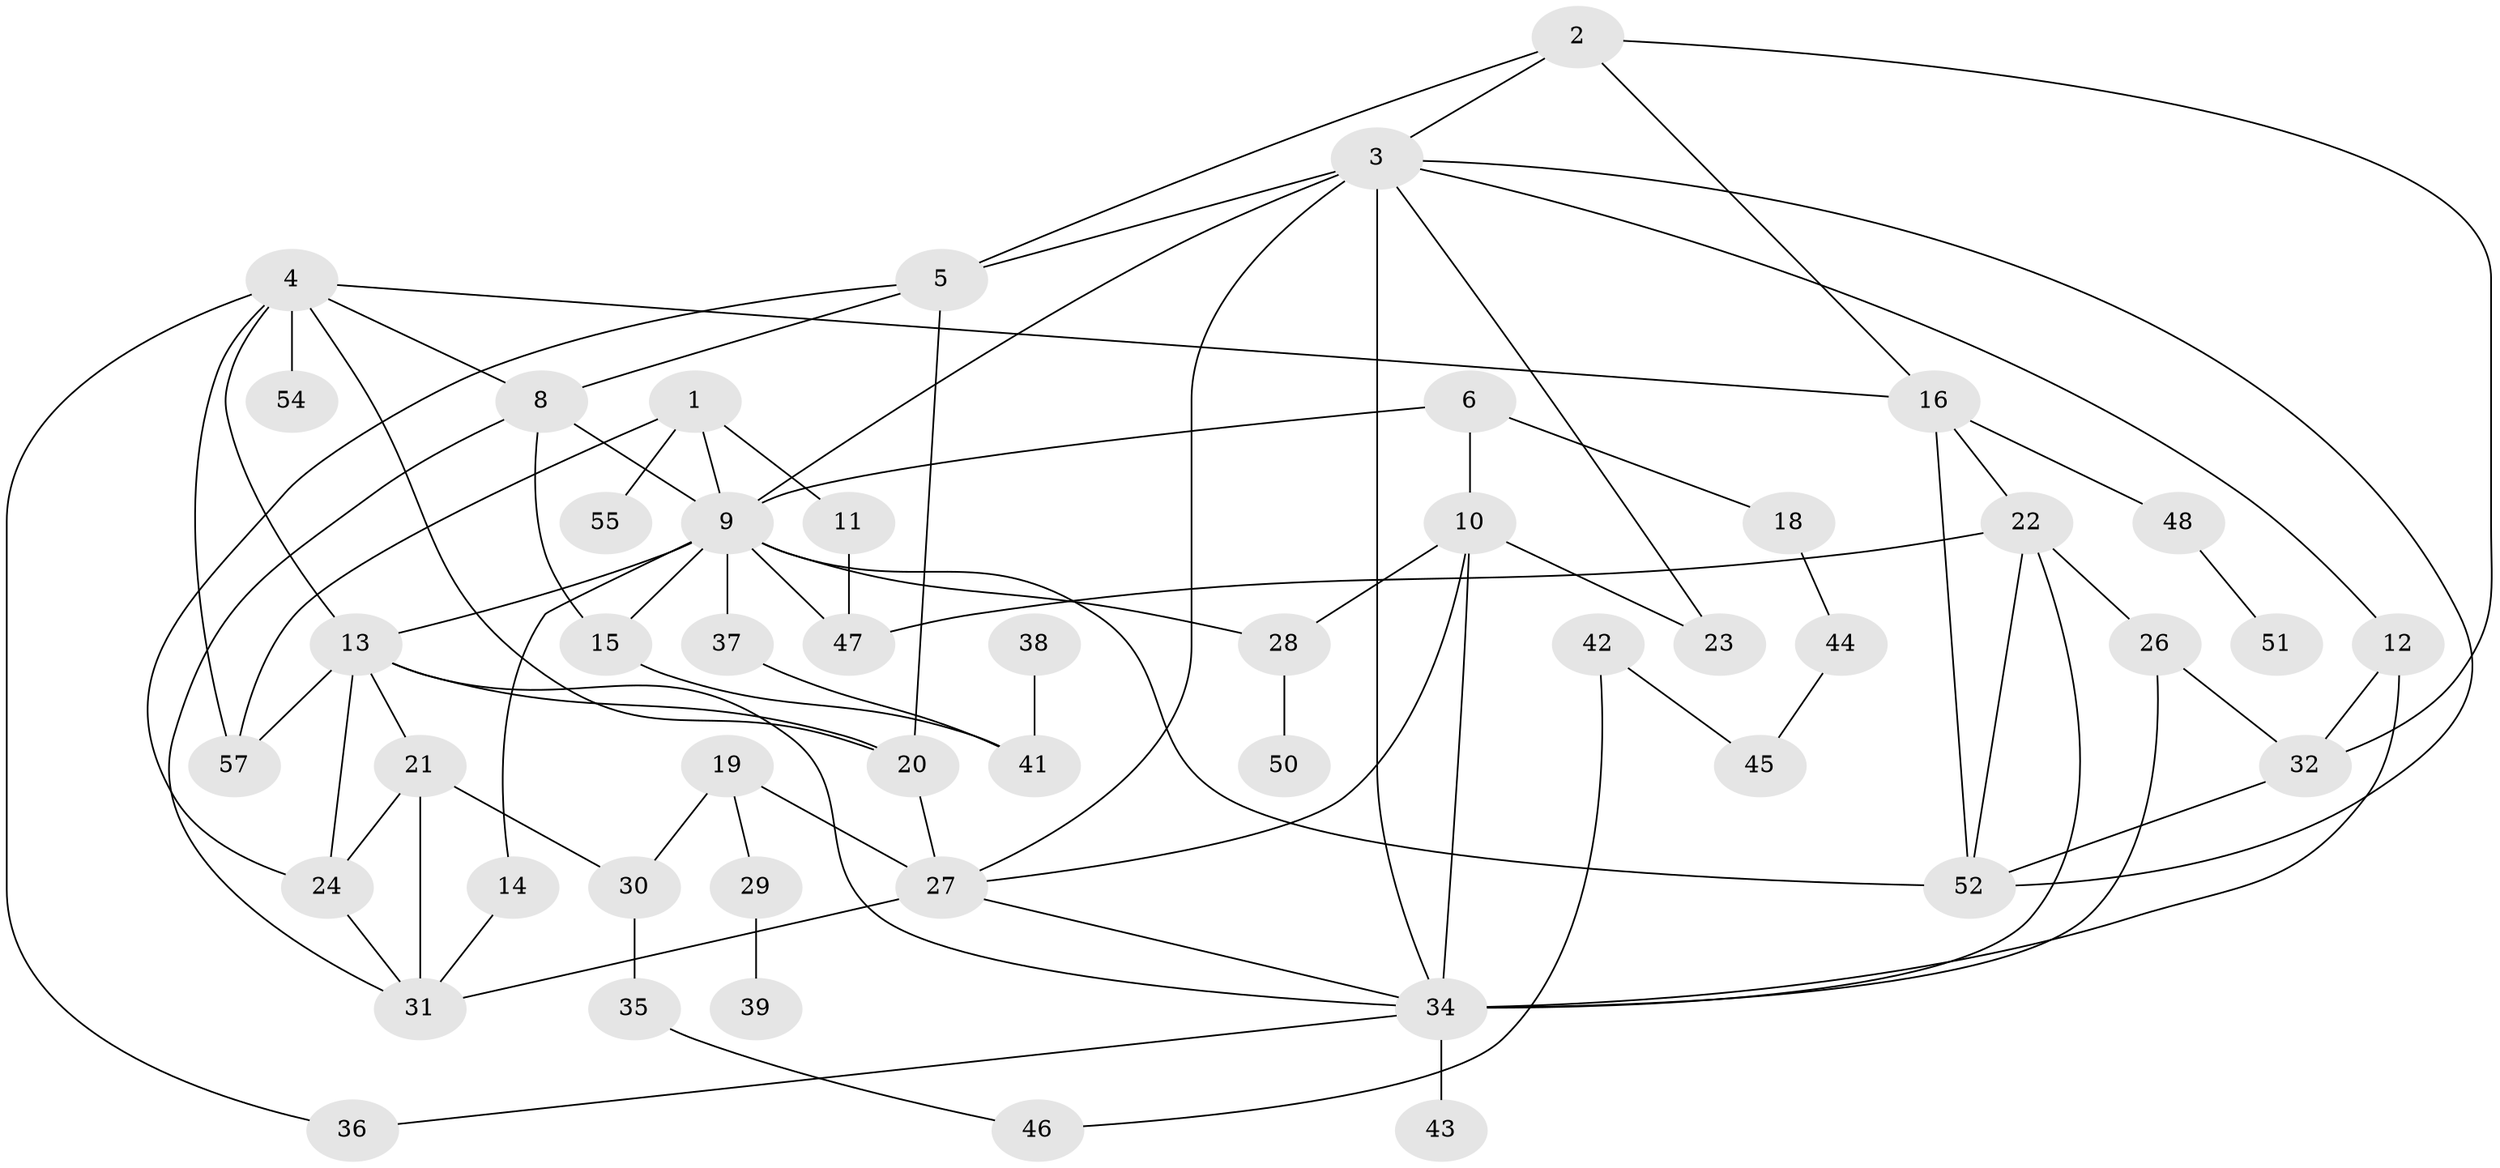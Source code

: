 // original degree distribution, {3: 0.23008849557522124, 2: 0.34513274336283184, 5: 0.061946902654867256, 0: 0.061946902654867256, 1: 0.1504424778761062, 4: 0.08849557522123894, 7: 0.017699115044247787, 6: 0.04424778761061947}
// Generated by graph-tools (version 1.1) at 2025/33/03/09/25 02:33:28]
// undirected, 49 vertices, 85 edges
graph export_dot {
graph [start="1"]
  node [color=gray90,style=filled];
  1;
  2;
  3;
  4;
  5;
  6;
  8;
  9;
  10;
  11;
  12;
  13;
  14;
  15;
  16;
  18;
  19;
  20;
  21;
  22;
  23;
  24;
  26;
  27;
  28;
  29;
  30;
  31;
  32;
  34;
  35;
  36;
  37;
  38;
  39;
  41;
  42;
  43;
  44;
  45;
  46;
  47;
  48;
  50;
  51;
  52;
  54;
  55;
  57;
  1 -- 9 [weight=1.0];
  1 -- 11 [weight=1.0];
  1 -- 55 [weight=1.0];
  1 -- 57 [weight=1.0];
  2 -- 3 [weight=1.0];
  2 -- 5 [weight=1.0];
  2 -- 16 [weight=1.0];
  2 -- 32 [weight=1.0];
  3 -- 5 [weight=1.0];
  3 -- 9 [weight=2.0];
  3 -- 12 [weight=1.0];
  3 -- 23 [weight=1.0];
  3 -- 27 [weight=1.0];
  3 -- 34 [weight=1.0];
  3 -- 52 [weight=1.0];
  4 -- 8 [weight=1.0];
  4 -- 13 [weight=2.0];
  4 -- 16 [weight=1.0];
  4 -- 20 [weight=2.0];
  4 -- 36 [weight=1.0];
  4 -- 54 [weight=1.0];
  4 -- 57 [weight=1.0];
  5 -- 8 [weight=1.0];
  5 -- 20 [weight=1.0];
  5 -- 24 [weight=1.0];
  6 -- 9 [weight=2.0];
  6 -- 10 [weight=1.0];
  6 -- 18 [weight=1.0];
  8 -- 9 [weight=1.0];
  8 -- 15 [weight=1.0];
  8 -- 31 [weight=1.0];
  9 -- 13 [weight=1.0];
  9 -- 14 [weight=1.0];
  9 -- 15 [weight=1.0];
  9 -- 28 [weight=1.0];
  9 -- 37 [weight=1.0];
  9 -- 47 [weight=1.0];
  9 -- 52 [weight=1.0];
  10 -- 23 [weight=1.0];
  10 -- 27 [weight=1.0];
  10 -- 28 [weight=1.0];
  10 -- 34 [weight=1.0];
  11 -- 47 [weight=1.0];
  12 -- 32 [weight=3.0];
  12 -- 34 [weight=1.0];
  13 -- 20 [weight=1.0];
  13 -- 21 [weight=1.0];
  13 -- 24 [weight=1.0];
  13 -- 34 [weight=1.0];
  13 -- 57 [weight=1.0];
  14 -- 31 [weight=1.0];
  15 -- 41 [weight=1.0];
  16 -- 22 [weight=1.0];
  16 -- 48 [weight=1.0];
  16 -- 52 [weight=1.0];
  18 -- 44 [weight=1.0];
  19 -- 27 [weight=1.0];
  19 -- 29 [weight=1.0];
  19 -- 30 [weight=1.0];
  20 -- 27 [weight=1.0];
  21 -- 24 [weight=1.0];
  21 -- 30 [weight=1.0];
  21 -- 31 [weight=2.0];
  22 -- 26 [weight=1.0];
  22 -- 34 [weight=1.0];
  22 -- 47 [weight=1.0];
  22 -- 52 [weight=1.0];
  24 -- 31 [weight=1.0];
  26 -- 32 [weight=1.0];
  26 -- 34 [weight=1.0];
  27 -- 31 [weight=2.0];
  27 -- 34 [weight=1.0];
  28 -- 50 [weight=1.0];
  29 -- 39 [weight=1.0];
  30 -- 35 [weight=1.0];
  32 -- 52 [weight=2.0];
  34 -- 36 [weight=1.0];
  34 -- 43 [weight=1.0];
  35 -- 46 [weight=1.0];
  37 -- 41 [weight=1.0];
  38 -- 41 [weight=1.0];
  42 -- 45 [weight=1.0];
  42 -- 46 [weight=1.0];
  44 -- 45 [weight=1.0];
  48 -- 51 [weight=1.0];
}
